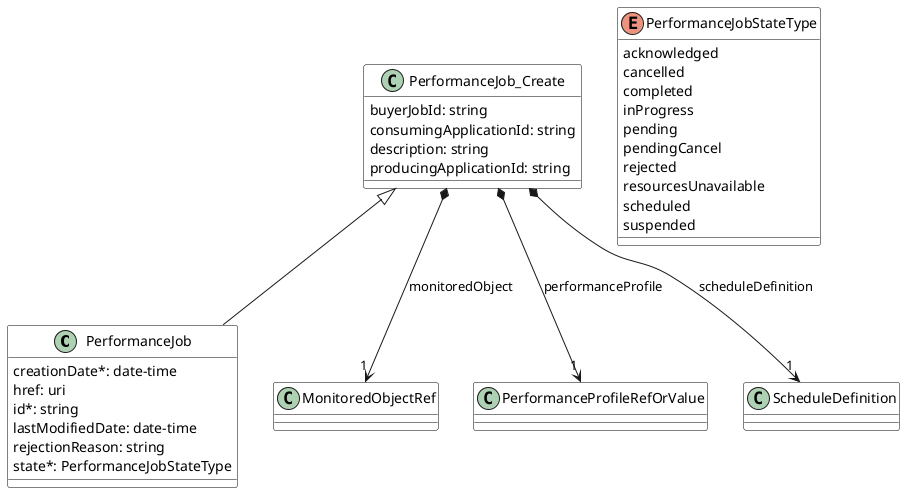 @startuml performanceMonitoringDataModelPart1a
skinparam {
    ClassBackgroundColor White
    ClassBorderColor Black
}

class PerformanceJob {

    creationDate*: date-time
    href: uri
    id*: string
    lastModifiedDate: date-time
    rejectionReason: string
    state*: PerformanceJobStateType
}
PerformanceJob_Create <|-- PerformanceJob




enum PerformanceJobStateType {
    acknowledged
    cancelled
    completed
    inProgress
    pending
    pendingCancel
    rejected
    resourcesUnavailable
    scheduled
    suspended
}

class PerformanceJob_Create {

    buyerJobId: string
    consumingApplicationId: string
    description: string
    producingApplicationId: string
}

PerformanceJob_Create *-->"1" MonitoredObjectRef : monitoredObject
PerformanceJob_Create *-->"1" PerformanceProfileRefOrValue : performanceProfile
PerformanceJob_Create *-->"1" ScheduleDefinition : scheduleDefinition


@enduml